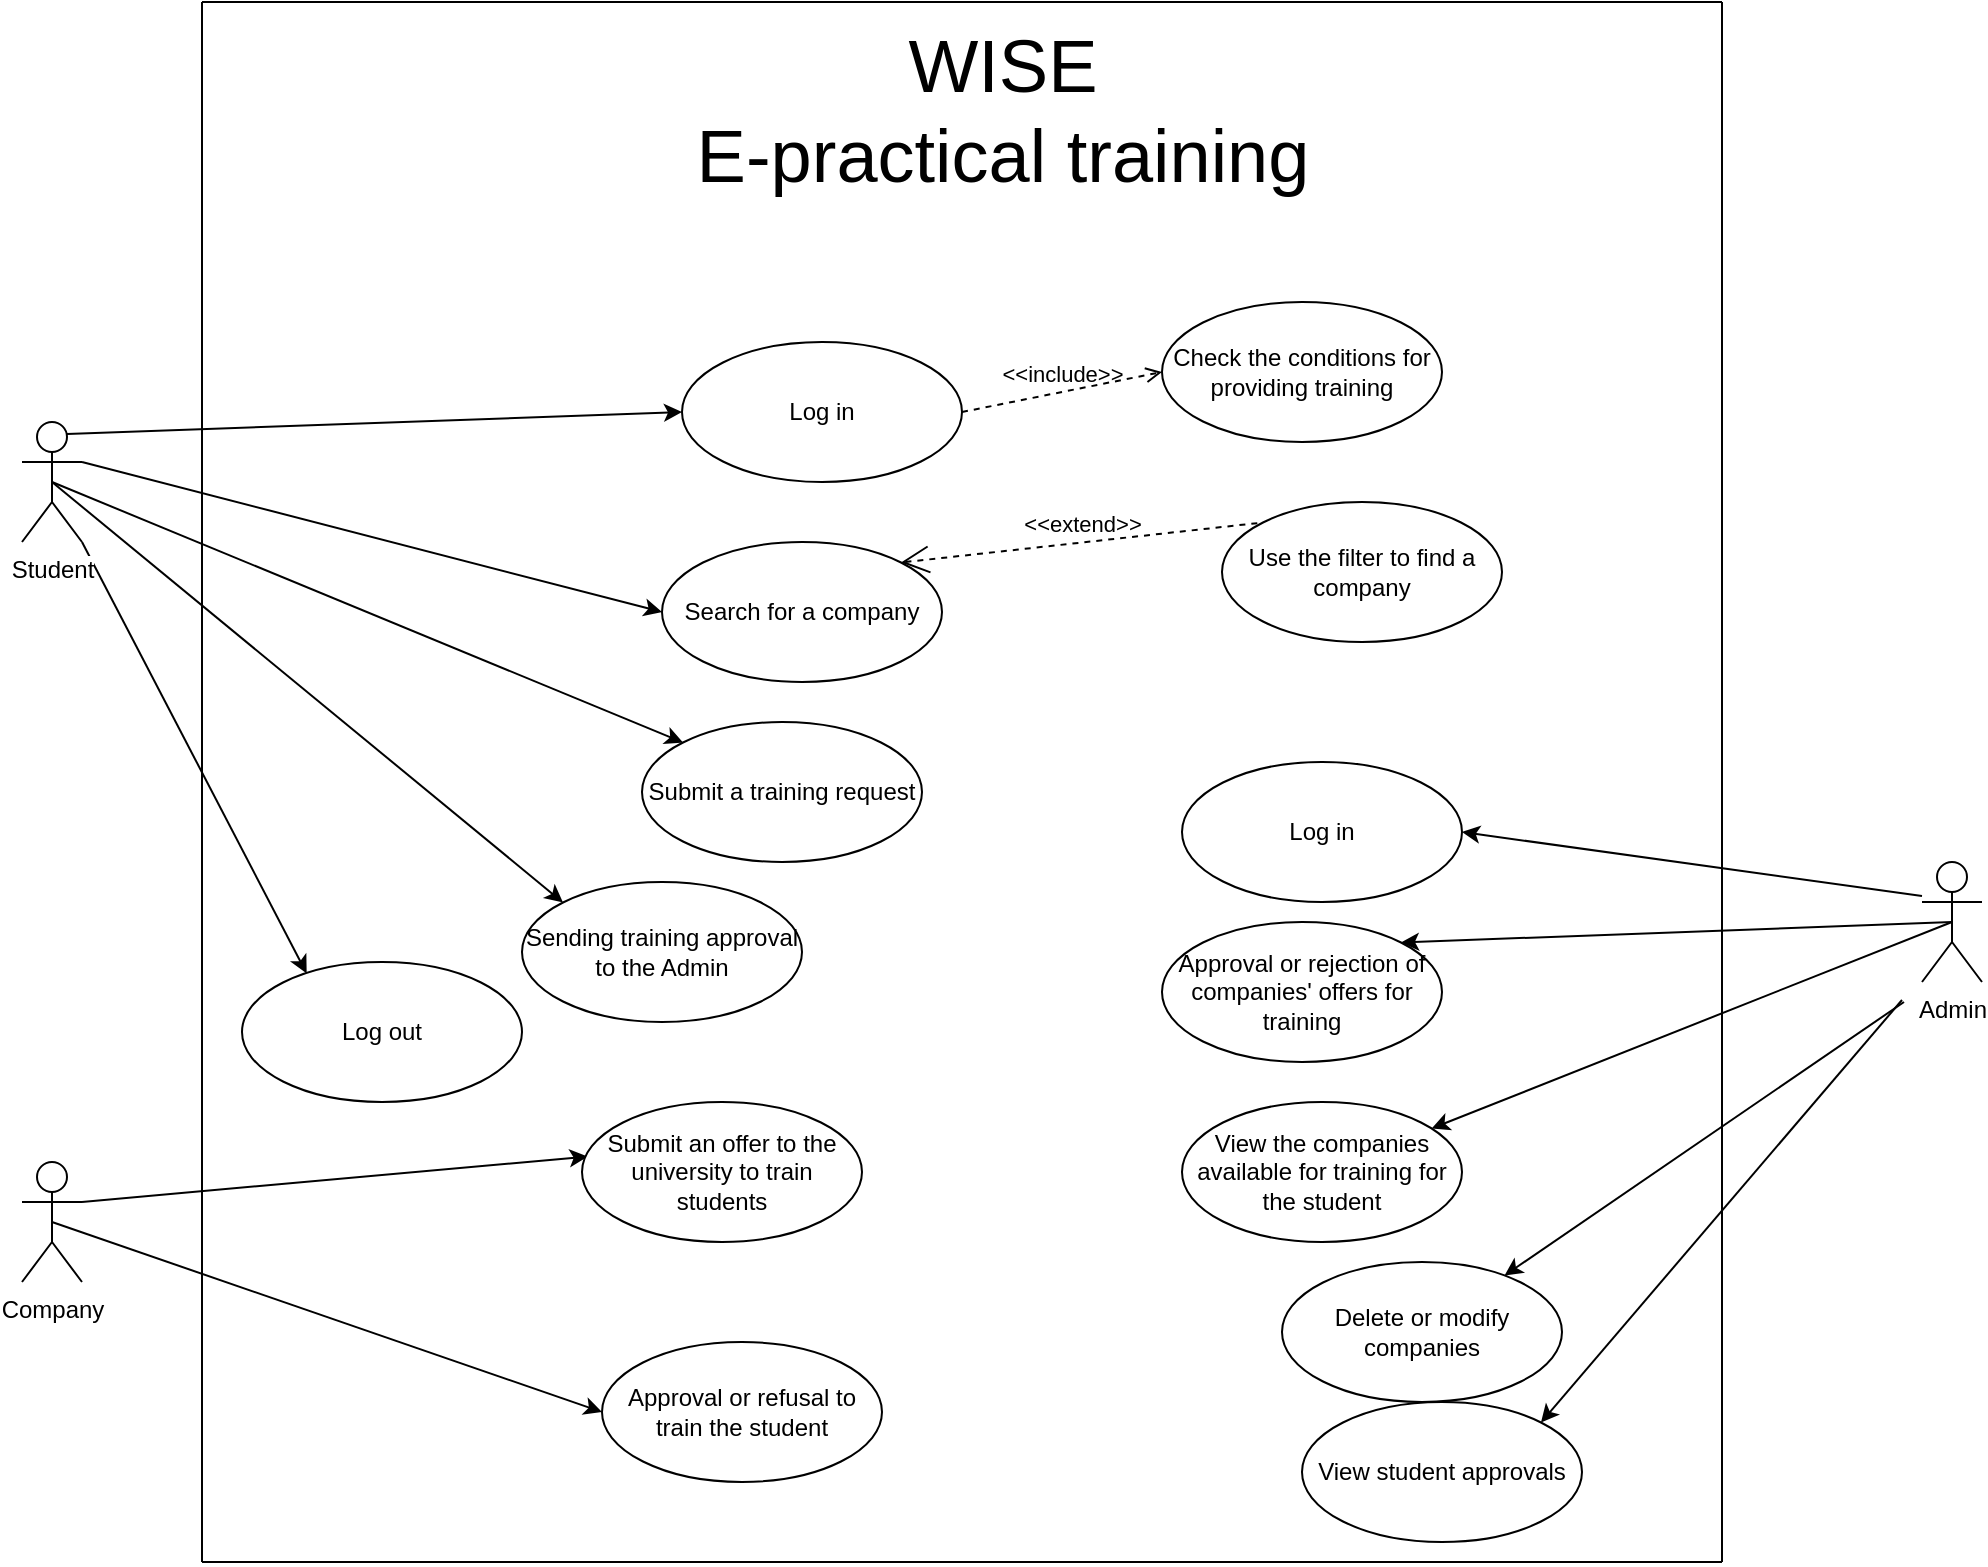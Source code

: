 <mxfile version="12.9.13" type="device"><diagram id="a_CdiibbHzQ_5hzVwgjo" name="Page-1"><mxGraphModel dx="2354" dy="754" grid="1" gridSize="10" guides="1" tooltips="1" connect="1" arrows="1" fold="1" page="1" pageScale="1" pageWidth="850" pageHeight="1100" math="0" shadow="0"><root><mxCell id="0"/><mxCell id="1" parent="0"/><mxCell id="oCjPlzr0-jSormoHWAiF-12" value="&lt;font style=&quot;font-size: 37px&quot;&gt;WISE&lt;br&gt;E-practical training&lt;/font&gt;" style="text;html=1;align=center;verticalAlign=middle;resizable=0;points=[];autosize=1;" vertex="1" parent="1"><mxGeometry x="-160" y="50" width="320" height="50" as="geometry"/></mxCell><mxCell id="oCjPlzr0-jSormoHWAiF-49" style="edgeStyle=none;rounded=0;orthogonalLoop=1;jettySize=auto;html=1;entryX=1;entryY=0.5;entryDx=0;entryDy=0;" edge="1" parent="1" target="oCjPlzr0-jSormoHWAiF-46"><mxGeometry relative="1" as="geometry"><mxPoint x="460" y="467" as="sourcePoint"/></mxGeometry></mxCell><mxCell id="oCjPlzr0-jSormoHWAiF-50" style="edgeStyle=none;rounded=0;orthogonalLoop=1;jettySize=auto;html=1;exitX=0.5;exitY=0.5;exitDx=0;exitDy=0;exitPerimeter=0;entryX=1;entryY=0;entryDx=0;entryDy=0;" edge="1" parent="1" source="oCjPlzr0-jSormoHWAiF-13" target="oCjPlzr0-jSormoHWAiF-45"><mxGeometry relative="1" as="geometry"/></mxCell><mxCell id="oCjPlzr0-jSormoHWAiF-51" style="edgeStyle=none;rounded=0;orthogonalLoop=1;jettySize=auto;html=1;exitX=0.5;exitY=0.5;exitDx=0;exitDy=0;exitPerimeter=0;" edge="1" parent="1" source="oCjPlzr0-jSormoHWAiF-13" target="oCjPlzr0-jSormoHWAiF-44"><mxGeometry relative="1" as="geometry"/></mxCell><mxCell id="oCjPlzr0-jSormoHWAiF-53" style="edgeStyle=none;rounded=0;orthogonalLoop=1;jettySize=auto;html=1;" edge="1" parent="1" target="oCjPlzr0-jSormoHWAiF-52"><mxGeometry relative="1" as="geometry"><mxPoint x="451" y="520" as="sourcePoint"/></mxGeometry></mxCell><mxCell id="oCjPlzr0-jSormoHWAiF-56" style="edgeStyle=none;rounded=0;orthogonalLoop=1;jettySize=auto;html=1;entryX=1;entryY=0;entryDx=0;entryDy=0;" edge="1" parent="1" target="oCjPlzr0-jSormoHWAiF-55"><mxGeometry relative="1" as="geometry"><mxPoint x="450" y="519" as="sourcePoint"/></mxGeometry></mxCell><mxCell id="oCjPlzr0-jSormoHWAiF-13" value="Admin" style="shape=umlActor;verticalLabelPosition=bottom;labelBackgroundColor=#ffffff;verticalAlign=top;html=1;outlineConnect=0;perimeterSpacing=9;strokeWidth=1;" vertex="1" parent="1"><mxGeometry x="460" y="450" width="30" height="60" as="geometry"/></mxCell><mxCell id="oCjPlzr0-jSormoHWAiF-41" style="edgeStyle=none;rounded=0;orthogonalLoop=1;jettySize=auto;html=1;exitX=1;exitY=0.333;exitDx=0;exitDy=0;exitPerimeter=0;entryX=0.02;entryY=0.39;entryDx=0;entryDy=0;entryPerimeter=0;" edge="1" parent="1" source="oCjPlzr0-jSormoHWAiF-14" target="oCjPlzr0-jSormoHWAiF-38"><mxGeometry relative="1" as="geometry"/></mxCell><mxCell id="oCjPlzr0-jSormoHWAiF-42" style="edgeStyle=none;rounded=0;orthogonalLoop=1;jettySize=auto;html=1;exitX=0.5;exitY=0.5;exitDx=0;exitDy=0;exitPerimeter=0;entryX=0;entryY=0.5;entryDx=0;entryDy=0;" edge="1" parent="1" source="oCjPlzr0-jSormoHWAiF-14" target="oCjPlzr0-jSormoHWAiF-37"><mxGeometry relative="1" as="geometry"/></mxCell><mxCell id="oCjPlzr0-jSormoHWAiF-14" value="Company" style="shape=umlActor;verticalLabelPosition=bottom;labelBackgroundColor=#ffffff;verticalAlign=top;html=1;outlineConnect=0;" vertex="1" parent="1"><mxGeometry x="-490" y="600" width="30" height="60" as="geometry"/></mxCell><mxCell id="oCjPlzr0-jSormoHWAiF-31" style="rounded=0;orthogonalLoop=1;jettySize=auto;html=1;exitX=0.75;exitY=0.1;exitDx=0;exitDy=0;exitPerimeter=0;entryX=0;entryY=0.5;entryDx=0;entryDy=0;" edge="1" parent="1" source="oCjPlzr0-jSormoHWAiF-15" target="oCjPlzr0-jSormoHWAiF-24"><mxGeometry relative="1" as="geometry"/></mxCell><mxCell id="oCjPlzr0-jSormoHWAiF-32" style="edgeStyle=none;rounded=0;orthogonalLoop=1;jettySize=auto;html=1;exitX=1;exitY=0.333;exitDx=0;exitDy=0;exitPerimeter=0;entryX=0;entryY=0.5;entryDx=0;entryDy=0;" edge="1" parent="1" source="oCjPlzr0-jSormoHWAiF-15" target="oCjPlzr0-jSormoHWAiF-28"><mxGeometry relative="1" as="geometry"/></mxCell><mxCell id="oCjPlzr0-jSormoHWAiF-33" style="edgeStyle=none;rounded=0;orthogonalLoop=1;jettySize=auto;html=1;exitX=0.5;exitY=0.5;exitDx=0;exitDy=0;exitPerimeter=0;entryX=0;entryY=0;entryDx=0;entryDy=0;" edge="1" parent="1" source="oCjPlzr0-jSormoHWAiF-15" target="oCjPlzr0-jSormoHWAiF-26"><mxGeometry relative="1" as="geometry"/></mxCell><mxCell id="oCjPlzr0-jSormoHWAiF-34" style="edgeStyle=none;rounded=0;orthogonalLoop=1;jettySize=auto;html=1;entryX=0.231;entryY=0.082;entryDx=0;entryDy=0;entryPerimeter=0;exitX=1;exitY=1;exitDx=0;exitDy=0;exitPerimeter=0;" edge="1" parent="1" source="oCjPlzr0-jSormoHWAiF-15" target="oCjPlzr0-jSormoHWAiF-27"><mxGeometry relative="1" as="geometry"><mxPoint x="-410" y="300" as="sourcePoint"/></mxGeometry></mxCell><mxCell id="oCjPlzr0-jSormoHWAiF-48" style="edgeStyle=none;rounded=0;orthogonalLoop=1;jettySize=auto;html=1;exitX=0.5;exitY=0.5;exitDx=0;exitDy=0;exitPerimeter=0;entryX=0;entryY=0;entryDx=0;entryDy=0;" edge="1" parent="1" source="oCjPlzr0-jSormoHWAiF-15" target="oCjPlzr0-jSormoHWAiF-47"><mxGeometry relative="1" as="geometry"/></mxCell><mxCell id="oCjPlzr0-jSormoHWAiF-15" value="Student" style="shape=umlActor;verticalLabelPosition=bottom;labelBackgroundColor=#ffffff;verticalAlign=top;html=1;outlineConnect=0;" vertex="1" parent="1"><mxGeometry x="-490" y="230" width="30" height="60" as="geometry"/></mxCell><mxCell id="oCjPlzr0-jSormoHWAiF-24" value="Log in" style="ellipse;whiteSpace=wrap;html=1;strokeWidth=1;" vertex="1" parent="1"><mxGeometry x="-160" y="190" width="140" height="70" as="geometry"/></mxCell><mxCell id="oCjPlzr0-jSormoHWAiF-26" value="Submit a training request" style="ellipse;whiteSpace=wrap;html=1;strokeWidth=1;" vertex="1" parent="1"><mxGeometry x="-180" y="380" width="140" height="70" as="geometry"/></mxCell><mxCell id="oCjPlzr0-jSormoHWAiF-27" value="Log out" style="ellipse;whiteSpace=wrap;html=1;strokeWidth=1;" vertex="1" parent="1"><mxGeometry x="-380" y="500" width="140" height="70" as="geometry"/></mxCell><mxCell id="oCjPlzr0-jSormoHWAiF-28" value="Search for a company" style="ellipse;whiteSpace=wrap;html=1;strokeWidth=1;" vertex="1" parent="1"><mxGeometry x="-170" y="290" width="140" height="70" as="geometry"/></mxCell><mxCell id="oCjPlzr0-jSormoHWAiF-29" value="Use the filter to find a company" style="ellipse;whiteSpace=wrap;html=1;strokeWidth=1;" vertex="1" parent="1"><mxGeometry x="110" y="270" width="140" height="70" as="geometry"/></mxCell><mxCell id="oCjPlzr0-jSormoHWAiF-30" value="&amp;lt;&amp;lt;extend&amp;gt;&amp;gt;" style="edgeStyle=none;html=1;startArrow=open;endArrow=none;startSize=12;verticalAlign=bottom;dashed=1;labelBackgroundColor=none;exitX=1;exitY=0;exitDx=0;exitDy=0;entryX=0;entryY=0;entryDx=0;entryDy=0;" edge="1" parent="1" source="oCjPlzr0-jSormoHWAiF-28" target="oCjPlzr0-jSormoHWAiF-29"><mxGeometry width="160" relative="1" as="geometry"><mxPoint x="-30" y="370" as="sourcePoint"/><mxPoint x="130" y="370" as="targetPoint"/></mxGeometry></mxCell><mxCell id="oCjPlzr0-jSormoHWAiF-37" value="Approval or refusal to train the student" style="ellipse;whiteSpace=wrap;html=1;strokeWidth=1;" vertex="1" parent="1"><mxGeometry x="-200" y="690" width="140" height="70" as="geometry"/></mxCell><mxCell id="oCjPlzr0-jSormoHWAiF-38" value="Submit an offer to the university to train students" style="ellipse;whiteSpace=wrap;html=1;strokeWidth=1;" vertex="1" parent="1"><mxGeometry x="-210" y="570" width="140" height="70" as="geometry"/></mxCell><mxCell id="oCjPlzr0-jSormoHWAiF-39" value="Check the conditions for providing training" style="ellipse;whiteSpace=wrap;html=1;strokeWidth=1;" vertex="1" parent="1"><mxGeometry x="80" y="170" width="140" height="70" as="geometry"/></mxCell><mxCell id="oCjPlzr0-jSormoHWAiF-40" value="&amp;lt;&amp;lt;include&amp;gt;&amp;gt;" style="edgeStyle=none;html=1;endArrow=open;verticalAlign=bottom;dashed=1;labelBackgroundColor=none;exitX=1;exitY=0.5;exitDx=0;exitDy=0;entryX=0;entryY=0.5;entryDx=0;entryDy=0;" edge="1" parent="1" source="oCjPlzr0-jSormoHWAiF-24" target="oCjPlzr0-jSormoHWAiF-39"><mxGeometry width="160" relative="1" as="geometry"><mxPoint x="40" y="400" as="sourcePoint"/><mxPoint x="200" y="400" as="targetPoint"/></mxGeometry></mxCell><mxCell id="oCjPlzr0-jSormoHWAiF-44" value="View the companies available for training for the student" style="ellipse;whiteSpace=wrap;html=1;strokeWidth=1;" vertex="1" parent="1"><mxGeometry x="90" y="570" width="140" height="70" as="geometry"/></mxCell><mxCell id="oCjPlzr0-jSormoHWAiF-45" value="Approval or rejection of companies' offers for training" style="ellipse;whiteSpace=wrap;html=1;strokeWidth=1;" vertex="1" parent="1"><mxGeometry x="80" y="480" width="140" height="70" as="geometry"/></mxCell><mxCell id="oCjPlzr0-jSormoHWAiF-46" value="Log in" style="ellipse;whiteSpace=wrap;html=1;strokeWidth=1;" vertex="1" parent="1"><mxGeometry x="90" y="400" width="140" height="70" as="geometry"/></mxCell><mxCell id="oCjPlzr0-jSormoHWAiF-47" value="Sending training approval to the Admin" style="ellipse;whiteSpace=wrap;html=1;strokeWidth=1;" vertex="1" parent="1"><mxGeometry x="-240" y="460" width="140" height="70" as="geometry"/></mxCell><mxCell id="oCjPlzr0-jSormoHWAiF-52" value="Delete or modify companies" style="ellipse;whiteSpace=wrap;html=1;strokeWidth=1;" vertex="1" parent="1"><mxGeometry x="140" y="650" width="140" height="70" as="geometry"/></mxCell><mxCell id="oCjPlzr0-jSormoHWAiF-55" value="View student approvals" style="ellipse;whiteSpace=wrap;html=1;strokeWidth=1;" vertex="1" parent="1"><mxGeometry x="150" y="720" width="140" height="70" as="geometry"/></mxCell><mxCell id="oCjPlzr0-jSormoHWAiF-57" value="" style="endArrow=none;html=1;" edge="1" parent="1"><mxGeometry width="50" height="50" relative="1" as="geometry"><mxPoint x="-400" y="20" as="sourcePoint"/><mxPoint x="360" y="20" as="targetPoint"/></mxGeometry></mxCell><mxCell id="oCjPlzr0-jSormoHWAiF-58" value="" style="endArrow=none;html=1;" edge="1" parent="1"><mxGeometry width="50" height="50" relative="1" as="geometry"><mxPoint x="-400" y="800" as="sourcePoint"/><mxPoint x="-400" y="20" as="targetPoint"/></mxGeometry></mxCell><mxCell id="oCjPlzr0-jSormoHWAiF-59" value="" style="endArrow=none;html=1;" edge="1" parent="1"><mxGeometry width="50" height="50" relative="1" as="geometry"><mxPoint x="-400" y="800" as="sourcePoint"/><mxPoint x="360" y="800" as="targetPoint"/></mxGeometry></mxCell><mxCell id="oCjPlzr0-jSormoHWAiF-60" value="" style="endArrow=none;html=1;" edge="1" parent="1"><mxGeometry width="50" height="50" relative="1" as="geometry"><mxPoint x="360" y="20" as="sourcePoint"/><mxPoint x="360" y="800" as="targetPoint"/></mxGeometry></mxCell></root></mxGraphModel></diagram></mxfile>